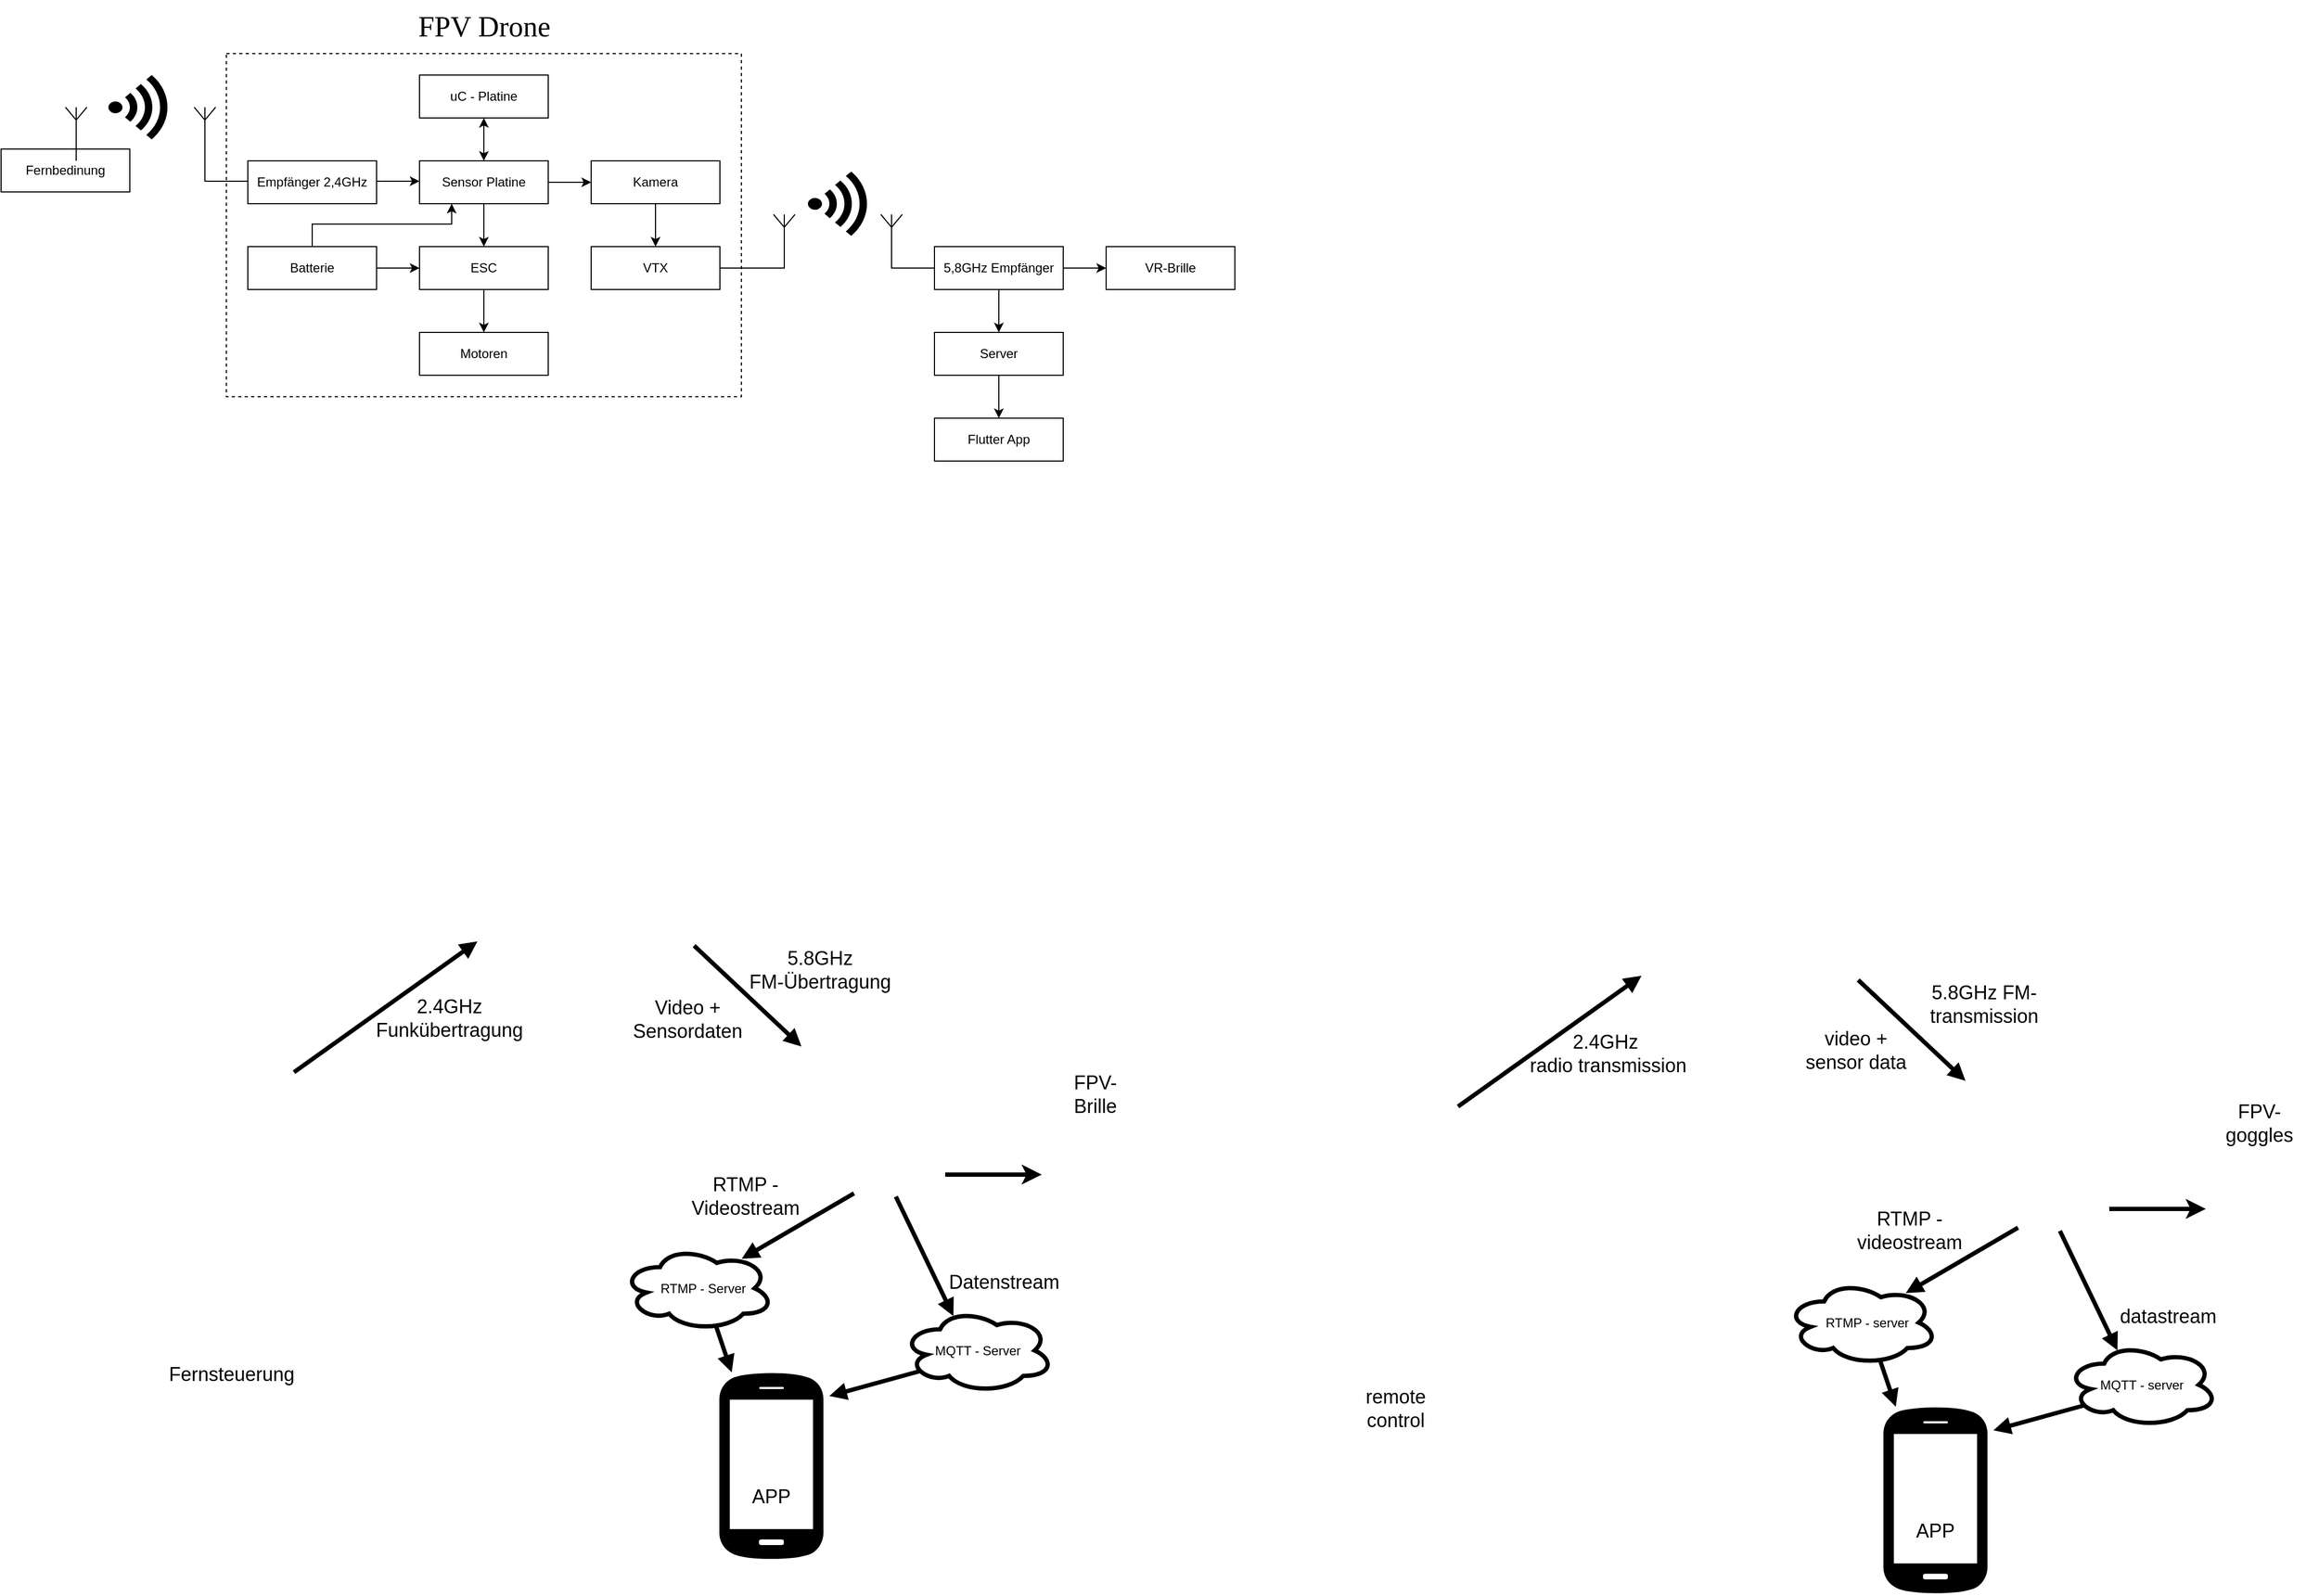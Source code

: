 <mxfile version="24.1.0" type="device">
  <diagram name="Seite-1" id="pfCEiYjsCeP78EX_pHVQ">
    <mxGraphModel dx="1687" dy="993" grid="0" gridSize="10" guides="1" tooltips="1" connect="1" arrows="1" fold="1" page="1" pageScale="1" pageWidth="1169" pageHeight="827" background="#FFFFFF" math="0" shadow="0">
      <root>
        <mxCell id="0" />
        <mxCell id="1" parent="0" />
        <mxCell id="mrsANiAnsjSYnMeVVTr--11" value="" style="rounded=0;whiteSpace=wrap;html=1;fillColor=none;dashed=1;connectable=0;" parent="1" vertex="1">
          <mxGeometry x="220" y="181" width="480" height="320" as="geometry" />
        </mxCell>
        <mxCell id="e-z7ntLDfmXItiGVWMEw-10" style="edgeStyle=orthogonalEdgeStyle;rounded=0;orthogonalLoop=1;jettySize=auto;html=1;entryX=0.5;entryY=0;entryDx=0;entryDy=0;startArrow=classic;startFill=1;" parent="1" source="e-z7ntLDfmXItiGVWMEw-1" target="e-z7ntLDfmXItiGVWMEw-2" edge="1">
          <mxGeometry relative="1" as="geometry" />
        </mxCell>
        <mxCell id="e-z7ntLDfmXItiGVWMEw-1" value="uC - Platine" style="rounded=0;whiteSpace=wrap;html=1;" parent="1" vertex="1">
          <mxGeometry x="400" y="201" width="120" height="40" as="geometry" />
        </mxCell>
        <mxCell id="e-z7ntLDfmXItiGVWMEw-11" style="edgeStyle=orthogonalEdgeStyle;rounded=0;orthogonalLoop=1;jettySize=auto;html=1;entryX=0;entryY=0.5;entryDx=0;entryDy=0;" parent="1" source="e-z7ntLDfmXItiGVWMEw-2" target="e-z7ntLDfmXItiGVWMEw-3" edge="1">
          <mxGeometry relative="1" as="geometry" />
        </mxCell>
        <mxCell id="e-z7ntLDfmXItiGVWMEw-13" style="edgeStyle=orthogonalEdgeStyle;rounded=0;orthogonalLoop=1;jettySize=auto;html=1;entryX=0.5;entryY=0;entryDx=0;entryDy=0;" parent="1" source="e-z7ntLDfmXItiGVWMEw-2" target="e-z7ntLDfmXItiGVWMEw-6" edge="1">
          <mxGeometry relative="1" as="geometry" />
        </mxCell>
        <mxCell id="e-z7ntLDfmXItiGVWMEw-2" value="Sensor Platine" style="rounded=0;whiteSpace=wrap;html=1;" parent="1" vertex="1">
          <mxGeometry x="400" y="281" width="120" height="40" as="geometry" />
        </mxCell>
        <mxCell id="e-z7ntLDfmXItiGVWMEw-12" style="edgeStyle=orthogonalEdgeStyle;rounded=0;orthogonalLoop=1;jettySize=auto;html=1;entryX=0.5;entryY=0;entryDx=0;entryDy=0;" parent="1" source="e-z7ntLDfmXItiGVWMEw-3" target="e-z7ntLDfmXItiGVWMEw-4" edge="1">
          <mxGeometry relative="1" as="geometry" />
        </mxCell>
        <mxCell id="e-z7ntLDfmXItiGVWMEw-3" value="Kamera" style="rounded=0;whiteSpace=wrap;html=1;" parent="1" vertex="1">
          <mxGeometry x="560" y="281" width="120" height="40" as="geometry" />
        </mxCell>
        <mxCell id="e-z7ntLDfmXItiGVWMEw-4" value="VTX" style="rounded=0;whiteSpace=wrap;html=1;" parent="1" vertex="1">
          <mxGeometry x="560" y="361" width="120" height="40" as="geometry" />
        </mxCell>
        <mxCell id="e-z7ntLDfmXItiGVWMEw-9" style="edgeStyle=orthogonalEdgeStyle;rounded=0;orthogonalLoop=1;jettySize=auto;html=1;" parent="1" source="e-z7ntLDfmXItiGVWMEw-5" target="e-z7ntLDfmXItiGVWMEw-2" edge="1">
          <mxGeometry relative="1" as="geometry">
            <Array as="points">
              <mxPoint x="390" y="300" />
              <mxPoint x="390" y="300" />
            </Array>
          </mxGeometry>
        </mxCell>
        <mxCell id="e-z7ntLDfmXItiGVWMEw-5" value="Empfänger 2,4GHz" style="rounded=0;whiteSpace=wrap;html=1;" parent="1" vertex="1">
          <mxGeometry x="240" y="281" width="120" height="40" as="geometry" />
        </mxCell>
        <mxCell id="e-z7ntLDfmXItiGVWMEw-14" style="edgeStyle=orthogonalEdgeStyle;rounded=0;orthogonalLoop=1;jettySize=auto;html=1;entryX=0.5;entryY=0;entryDx=0;entryDy=0;" parent="1" source="e-z7ntLDfmXItiGVWMEw-6" target="e-z7ntLDfmXItiGVWMEw-8" edge="1">
          <mxGeometry relative="1" as="geometry" />
        </mxCell>
        <mxCell id="e-z7ntLDfmXItiGVWMEw-6" value="ESC" style="rounded=0;whiteSpace=wrap;html=1;" parent="1" vertex="1">
          <mxGeometry x="400" y="361" width="120" height="40" as="geometry" />
        </mxCell>
        <mxCell id="e-z7ntLDfmXItiGVWMEw-15" style="edgeStyle=orthogonalEdgeStyle;rounded=0;orthogonalLoop=1;jettySize=auto;html=1;entryX=0.25;entryY=1;entryDx=0;entryDy=0;" parent="1" source="e-z7ntLDfmXItiGVWMEw-7" target="e-z7ntLDfmXItiGVWMEw-2" edge="1">
          <mxGeometry relative="1" as="geometry">
            <mxPoint x="370" y="311" as="targetPoint" />
            <Array as="points">
              <mxPoint x="300" y="340" />
              <mxPoint x="430" y="340" />
            </Array>
          </mxGeometry>
        </mxCell>
        <mxCell id="e-z7ntLDfmXItiGVWMEw-17" value="" style="edgeStyle=orthogonalEdgeStyle;rounded=0;orthogonalLoop=1;jettySize=auto;html=1;" parent="1" source="e-z7ntLDfmXItiGVWMEw-7" target="e-z7ntLDfmXItiGVWMEw-6" edge="1">
          <mxGeometry relative="1" as="geometry" />
        </mxCell>
        <mxCell id="e-z7ntLDfmXItiGVWMEw-7" value="Batterie" style="rounded=0;whiteSpace=wrap;html=1;" parent="1" vertex="1">
          <mxGeometry x="240" y="361" width="120" height="40" as="geometry" />
        </mxCell>
        <mxCell id="e-z7ntLDfmXItiGVWMEw-8" value="Motoren" style="rounded=0;whiteSpace=wrap;html=1;" parent="1" vertex="1">
          <mxGeometry x="400" y="441" width="120" height="40" as="geometry" />
        </mxCell>
        <mxCell id="mrsANiAnsjSYnMeVVTr--3" style="edgeStyle=orthogonalEdgeStyle;rounded=0;orthogonalLoop=1;jettySize=auto;html=1;entryX=0;entryY=0.5;entryDx=0;entryDy=0;endArrow=none;endFill=0;" parent="1" source="mrsANiAnsjSYnMeVVTr--1" target="e-z7ntLDfmXItiGVWMEw-5" edge="1">
          <mxGeometry relative="1" as="geometry">
            <Array as="points">
              <mxPoint x="200" y="300" />
              <mxPoint x="240" y="300" />
            </Array>
          </mxGeometry>
        </mxCell>
        <mxCell id="mrsANiAnsjSYnMeVVTr--1" value="" style="verticalLabelPosition=bottom;shadow=0;dashed=0;align=center;html=1;verticalAlign=top;shape=mxgraph.electrical.radio.aerial_-_antenna_1;" parent="1" vertex="1">
          <mxGeometry x="190" y="231" width="20" height="30" as="geometry" />
        </mxCell>
        <mxCell id="mrsANiAnsjSYnMeVVTr--6" value="Fernbedinung" style="whiteSpace=wrap;html=1;" parent="1" vertex="1">
          <mxGeometry x="10" y="270" width="120" height="40" as="geometry" />
        </mxCell>
        <mxCell id="mrsANiAnsjSYnMeVVTr--8" style="edgeStyle=orthogonalEdgeStyle;rounded=0;orthogonalLoop=1;jettySize=auto;html=1;entryX=0.5;entryY=0;entryDx=0;entryDy=0;endArrow=none;endFill=0;" parent="1" source="mrsANiAnsjSYnMeVVTr--7" edge="1">
          <mxGeometry relative="1" as="geometry">
            <mxPoint x="80.0" y="281" as="targetPoint" />
          </mxGeometry>
        </mxCell>
        <mxCell id="mrsANiAnsjSYnMeVVTr--7" value="" style="verticalLabelPosition=bottom;shadow=0;dashed=0;align=center;html=1;verticalAlign=top;shape=mxgraph.electrical.radio.aerial_-_antenna_1;" parent="1" vertex="1">
          <mxGeometry x="70" y="231" width="20" height="30" as="geometry" />
        </mxCell>
        <mxCell id="mrsANiAnsjSYnMeVVTr--9" value="" style="sketch=0;pointerEvents=1;shadow=0;dashed=0;html=1;strokeColor=none;labelPosition=center;verticalLabelPosition=bottom;verticalAlign=top;align=center;fillColor=#000000;shape=mxgraph.mscae.enterprise.wireless_connection" parent="1" vertex="1">
          <mxGeometry x="110" y="201" width="60" height="60" as="geometry" />
        </mxCell>
        <mxCell id="mrsANiAnsjSYnMeVVTr--15" style="edgeStyle=orthogonalEdgeStyle;rounded=0;orthogonalLoop=1;jettySize=auto;html=1;endArrow=none;endFill=0;" parent="1" source="mrsANiAnsjSYnMeVVTr--12" edge="1">
          <mxGeometry relative="1" as="geometry">
            <mxPoint x="680" y="381" as="targetPoint" />
            <Array as="points">
              <mxPoint x="740" y="381" />
            </Array>
          </mxGeometry>
        </mxCell>
        <mxCell id="mrsANiAnsjSYnMeVVTr--12" value="" style="verticalLabelPosition=bottom;shadow=0;dashed=0;align=center;html=1;verticalAlign=top;shape=mxgraph.electrical.radio.aerial_-_antenna_1;" parent="1" vertex="1">
          <mxGeometry x="730" y="331" width="20" height="30" as="geometry" />
        </mxCell>
        <mxCell id="mrsANiAnsjSYnMeVVTr--18" style="edgeStyle=orthogonalEdgeStyle;rounded=0;orthogonalLoop=1;jettySize=auto;html=1;entryX=0;entryY=0.5;entryDx=0;entryDy=0;endArrow=none;endFill=0;" parent="1" source="mrsANiAnsjSYnMeVVTr--16" target="mrsANiAnsjSYnMeVVTr--17" edge="1">
          <mxGeometry relative="1" as="geometry">
            <Array as="points">
              <mxPoint x="840" y="381" />
            </Array>
          </mxGeometry>
        </mxCell>
        <mxCell id="mrsANiAnsjSYnMeVVTr--16" value="" style="verticalLabelPosition=bottom;shadow=0;dashed=0;align=center;html=1;verticalAlign=top;shape=mxgraph.electrical.radio.aerial_-_antenna_1;" parent="1" vertex="1">
          <mxGeometry x="830" y="331" width="20" height="30" as="geometry" />
        </mxCell>
        <mxCell id="mrsANiAnsjSYnMeVVTr--21" value="" style="edgeStyle=orthogonalEdgeStyle;rounded=0;orthogonalLoop=1;jettySize=auto;html=1;" parent="1" source="mrsANiAnsjSYnMeVVTr--17" target="mrsANiAnsjSYnMeVVTr--20" edge="1">
          <mxGeometry relative="1" as="geometry" />
        </mxCell>
        <mxCell id="mrsANiAnsjSYnMeVVTr--23" value="" style="edgeStyle=orthogonalEdgeStyle;rounded=0;orthogonalLoop=1;jettySize=auto;html=1;" parent="1" source="mrsANiAnsjSYnMeVVTr--17" target="mrsANiAnsjSYnMeVVTr--22" edge="1">
          <mxGeometry relative="1" as="geometry" />
        </mxCell>
        <mxCell id="mrsANiAnsjSYnMeVVTr--17" value="5,8GHz Empfänger" style="rounded=0;whiteSpace=wrap;html=1;" parent="1" vertex="1">
          <mxGeometry x="880" y="361" width="120" height="40" as="geometry" />
        </mxCell>
        <mxCell id="mrsANiAnsjSYnMeVVTr--19" value="" style="sketch=0;pointerEvents=1;shadow=0;dashed=0;html=1;strokeColor=none;labelPosition=center;verticalLabelPosition=bottom;verticalAlign=top;align=center;fillColor=#000000;shape=mxgraph.mscae.enterprise.wireless_connection;direction=east;" parent="1" vertex="1">
          <mxGeometry x="762" y="291" width="60" height="60" as="geometry" />
        </mxCell>
        <mxCell id="mrsANiAnsjSYnMeVVTr--20" value="VR-Brille" style="rounded=0;whiteSpace=wrap;html=1;" parent="1" vertex="1">
          <mxGeometry x="1040" y="361" width="120" height="40" as="geometry" />
        </mxCell>
        <mxCell id="mrsANiAnsjSYnMeVVTr--25" value="" style="edgeStyle=orthogonalEdgeStyle;rounded=0;orthogonalLoop=1;jettySize=auto;html=1;" parent="1" source="mrsANiAnsjSYnMeVVTr--22" target="mrsANiAnsjSYnMeVVTr--24" edge="1">
          <mxGeometry relative="1" as="geometry" />
        </mxCell>
        <mxCell id="mrsANiAnsjSYnMeVVTr--22" value="Server" style="rounded=0;whiteSpace=wrap;html=1;" parent="1" vertex="1">
          <mxGeometry x="880" y="441" width="120" height="40" as="geometry" />
        </mxCell>
        <mxCell id="mrsANiAnsjSYnMeVVTr--24" value="Flutter App" style="rounded=0;whiteSpace=wrap;html=1;" parent="1" vertex="1">
          <mxGeometry x="880" y="521" width="120" height="40" as="geometry" />
        </mxCell>
        <mxCell id="mrsANiAnsjSYnMeVVTr--26" value="&lt;font face=&quot;Verdana&quot; style=&quot;font-size: 27px;&quot;&gt;FPV Drone&lt;/font&gt;" style="text;html=1;align=center;verticalAlign=middle;resizable=0;points=[];autosize=1;strokeColor=none;fillColor=none;" parent="1" vertex="1">
          <mxGeometry x="375" y="131" width="170" height="50" as="geometry" />
        </mxCell>
        <mxCell id="LUxuQyWUUqX6M0QpO3Is-6" value="" style="shape=image;verticalLabelPosition=bottom;labelBackgroundColor=default;verticalAlign=top;aspect=fixed;imageAspect=0;image=https://static.thenounproject.com/png/3015-200.png;connectable=0;imageBackground=none;" parent="1" vertex="1">
          <mxGeometry x="100" y="1127" width="260" height="260" as="geometry" />
        </mxCell>
        <mxCell id="LUxuQyWUUqX6M0QpO3Is-7" value="" style="sketch=0;pointerEvents=1;shadow=0;dashed=0;html=1;strokeColor=#000000;fillColor=#000000;labelPosition=center;verticalLabelPosition=bottom;verticalAlign=top;outlineConnect=0;align=center;shape=mxgraph.office.devices.cell_phone_android_standalone;aspect=fixed;connectable=0;fillStyle=solid;" parent="1" vertex="1">
          <mxGeometry x="680" y="1410" width="95.99" height="176" as="geometry" />
        </mxCell>
        <mxCell id="LUxuQyWUUqX6M0QpO3Is-9" value="" style="shape=image;verticalLabelPosition=bottom;labelBackgroundColor=default;verticalAlign=top;aspect=fixed;imageAspect=0;image=https://cdn-icons-png.flaticon.com/512/2971/2971466.png;connectable=0;" parent="1" vertex="1">
          <mxGeometry x="970" y="1174.46" width="114.18" height="114.18" as="geometry" />
        </mxCell>
        <mxCell id="LUxuQyWUUqX6M0QpO3Is-10" value="" style="shape=image;verticalLabelPosition=bottom;labelBackgroundColor=default;verticalAlign=top;aspect=fixed;imageAspect=0;image=https://cdn.discordapp.com/attachments/1110259607466688633/1150700810494296134/3454400-200.png;connectable=0;imageBackground=none;" parent="1" vertex="1">
          <mxGeometry x="740" y="1097" width="155" height="155" as="geometry" />
        </mxCell>
        <mxCell id="LUxuQyWUUqX6M0QpO3Is-14" value="" style="shape=image;verticalLabelPosition=bottom;labelBackgroundColor=default;verticalAlign=top;aspect=fixed;imageAspect=0;image=https://uxwing.com/wp-content/themes/uxwing/download/computers-mobile-hardware/camera-drone-icon.png;connectable=0;" parent="1" vertex="1">
          <mxGeometry x="450" y="887" width="222" height="120.54" as="geometry" />
        </mxCell>
        <mxCell id="LUxuQyWUUqX6M0QpO3Is-16" value="" style="endArrow=none;html=1;rounded=0;endSize=6;strokeWidth=4;startArrow=block;startFill=1;exitX=0.79;exitY=0.152;exitDx=0;exitDy=0;exitPerimeter=0;" parent="1" source="Fbvp6mkSD9SLVdUTXd6Y-1" edge="1">
          <mxGeometry width="50" height="50" relative="1" as="geometry">
            <mxPoint x="709" y="1306.54" as="sourcePoint" />
            <mxPoint x="805" y="1244" as="targetPoint" />
          </mxGeometry>
        </mxCell>
        <mxCell id="LUxuQyWUUqX6M0QpO3Is-17" value="" style="endArrow=classic;html=1;rounded=0;endSize=6;strokeWidth=4;startArrow=none;startFill=0;endFill=1;" parent="1" edge="1">
          <mxGeometry width="50" height="50" relative="1" as="geometry">
            <mxPoint x="890" y="1226.46" as="sourcePoint" />
            <mxPoint x="980" y="1226.46" as="targetPoint" />
          </mxGeometry>
        </mxCell>
        <mxCell id="LUxuQyWUUqX6M0QpO3Is-20" value="" style="shape=image;verticalLabelPosition=bottom;labelBackgroundColor=default;verticalAlign=top;aspect=fixed;imageAspect=0;image=https://static-00.iconduck.com/assets.00/flutter-plain-icon-1655x2048-tm6fsmjb.png;" parent="1" vertex="1">
          <mxGeometry x="708.19" y="1445" width="39.6" height="49" as="geometry" />
        </mxCell>
        <mxCell id="Nm9FiPeXOyiOZc-6Y2Ar-4" value="&lt;font style=&quot;font-size: 18px;&quot;&gt;Fernsteuerung&lt;/font&gt;" style="text;html=1;strokeColor=none;fillColor=none;align=center;verticalAlign=middle;whiteSpace=wrap;rounded=0;" parent="1" vertex="1">
          <mxGeometry x="195" y="1398" width="60" height="30" as="geometry" />
        </mxCell>
        <mxCell id="Nm9FiPeXOyiOZc-6Y2Ar-7" value="&lt;font style=&quot;font-size: 18px;&quot;&gt;2.4GHz Funkübertragung&lt;/font&gt;" style="text;html=1;strokeColor=none;fillColor=none;align=center;verticalAlign=middle;whiteSpace=wrap;rounded=0;" parent="1" vertex="1">
          <mxGeometry x="398" y="1066" width="60" height="30" as="geometry" />
        </mxCell>
        <mxCell id="Nm9FiPeXOyiOZc-6Y2Ar-9" value="&lt;font style=&quot;font-size: 18px;&quot;&gt;Video + Sensordaten&lt;/font&gt;" style="text;html=1;strokeColor=none;fillColor=none;align=center;verticalAlign=middle;whiteSpace=wrap;rounded=0;" parent="1" vertex="1">
          <mxGeometry x="620" y="1067" width="60" height="30" as="geometry" />
        </mxCell>
        <mxCell id="Nm9FiPeXOyiOZc-6Y2Ar-10" value="&lt;font style=&quot;font-size: 18px;&quot;&gt;5.8GHz FM-Übertragung&lt;br&gt;&lt;/font&gt;" style="text;html=1;strokeColor=none;fillColor=none;align=center;verticalAlign=middle;whiteSpace=wrap;rounded=0;" parent="1" vertex="1">
          <mxGeometry x="700" y="1021" width="147" height="30" as="geometry" />
        </mxCell>
        <mxCell id="Nm9FiPeXOyiOZc-6Y2Ar-14" value="&lt;font style=&quot;font-size: 18px;&quot;&gt;RTMP - Videostream&lt;/font&gt;" style="text;html=1;strokeColor=none;fillColor=none;align=center;verticalAlign=middle;whiteSpace=wrap;rounded=0;" parent="1" vertex="1">
          <mxGeometry x="654" y="1232" width="100" height="30" as="geometry" />
        </mxCell>
        <mxCell id="Nm9FiPeXOyiOZc-6Y2Ar-15" value="&lt;font style=&quot;font-size: 18px;&quot;&gt;FPV-Brille&lt;/font&gt;" style="text;html=1;strokeColor=none;fillColor=none;align=center;verticalAlign=middle;whiteSpace=wrap;rounded=0;" parent="1" vertex="1">
          <mxGeometry x="1000" y="1137" width="60" height="30" as="geometry" />
        </mxCell>
        <mxCell id="Nm9FiPeXOyiOZc-6Y2Ar-16" value="&lt;font style=&quot;font-size: 18px;&quot;&gt;APP&lt;/font&gt;" style="text;html=1;strokeColor=none;fillColor=none;align=center;verticalAlign=middle;whiteSpace=wrap;rounded=0;" parent="1" vertex="1">
          <mxGeometry x="697.99" y="1502" width="60" height="50" as="geometry" />
        </mxCell>
        <mxCell id="Nm9FiPeXOyiOZc-6Y2Ar-18" value="MQTT - Server" style="ellipse;shape=cloud;whiteSpace=wrap;html=1;strokeWidth=4;" parent="1" vertex="1">
          <mxGeometry x="850" y="1351" width="141" height="79" as="geometry" />
        </mxCell>
        <mxCell id="Nm9FiPeXOyiOZc-6Y2Ar-19" value="" style="endArrow=none;html=1;rounded=0;endSize=6;strokeWidth=4;startArrow=block;startFill=1;exitX=0.338;exitY=0.095;exitDx=0;exitDy=0;exitPerimeter=0;" parent="1" source="Nm9FiPeXOyiOZc-6Y2Ar-18" edge="1">
          <mxGeometry width="50" height="50" relative="1" as="geometry">
            <mxPoint x="738" y="1366" as="sourcePoint" />
            <mxPoint x="844" y="1247" as="targetPoint" />
          </mxGeometry>
        </mxCell>
        <mxCell id="Nm9FiPeXOyiOZc-6Y2Ar-21" value="" style="endArrow=none;html=1;rounded=0;endSize=6;strokeWidth=4;startArrow=block;startFill=1;entryX=0.097;entryY=0.667;entryDx=0;entryDy=0;entryPerimeter=0;" parent="1" edge="1">
          <mxGeometry width="50" height="50" relative="1" as="geometry">
            <mxPoint x="782" y="1433" as="sourcePoint" />
            <mxPoint x="865.677" y="1410.003" as="targetPoint" />
          </mxGeometry>
        </mxCell>
        <mxCell id="Nm9FiPeXOyiOZc-6Y2Ar-23" value="&lt;font style=&quot;font-size: 18px;&quot;&gt;Datenstream&lt;/font&gt;" style="text;html=1;strokeColor=none;fillColor=none;align=center;verticalAlign=middle;whiteSpace=wrap;rounded=0;" parent="1" vertex="1">
          <mxGeometry x="895" y="1312" width="100" height="30" as="geometry" />
        </mxCell>
        <mxCell id="Nm9FiPeXOyiOZc-6Y2Ar-24" value="" style="endArrow=none;html=1;rounded=0;endSize=6;strokeWidth=4;startArrow=block;startFill=1;" parent="1" edge="1">
          <mxGeometry width="50" height="50" relative="1" as="geometry">
            <mxPoint x="454" y="1009" as="sourcePoint" />
            <mxPoint x="283" y="1131" as="targetPoint" />
          </mxGeometry>
        </mxCell>
        <mxCell id="Nm9FiPeXOyiOZc-6Y2Ar-25" value="" style="endArrow=none;html=1;rounded=0;endSize=6;strokeWidth=4;startArrow=block;startFill=1;" parent="1" edge="1">
          <mxGeometry width="50" height="50" relative="1" as="geometry">
            <mxPoint x="756" y="1107" as="sourcePoint" />
            <mxPoint x="656" y="1013" as="targetPoint" />
          </mxGeometry>
        </mxCell>
        <mxCell id="Fbvp6mkSD9SLVdUTXd6Y-1" value="&amp;nbsp;&amp;nbsp; RTMP - Server" style="ellipse;shape=cloud;whiteSpace=wrap;html=1;strokeWidth=4;" parent="1" vertex="1">
          <mxGeometry x="589" y="1293" width="141" height="79" as="geometry" />
        </mxCell>
        <mxCell id="Fbvp6mkSD9SLVdUTXd6Y-2" value="" style="endArrow=none;html=1;rounded=0;endSize=6;strokeWidth=4;startArrow=block;startFill=1;entryX=0.621;entryY=0.953;entryDx=0;entryDy=0;entryPerimeter=0;" parent="1" target="Fbvp6mkSD9SLVdUTXd6Y-1" edge="1">
          <mxGeometry width="50" height="50" relative="1" as="geometry">
            <mxPoint x="691" y="1411" as="sourcePoint" />
            <mxPoint x="676" y="1374" as="targetPoint" />
          </mxGeometry>
        </mxCell>
        <mxCell id="gutVj2C_H3YP6-hFQAB7-1" value="" style="shape=image;verticalLabelPosition=bottom;labelBackgroundColor=default;verticalAlign=top;aspect=fixed;imageAspect=0;image=https://static.thenounproject.com/png/3015-200.png;connectable=0;imageBackground=none;" parent="1" vertex="1">
          <mxGeometry x="1180" y="1159" width="260" height="260" as="geometry" />
        </mxCell>
        <mxCell id="gutVj2C_H3YP6-hFQAB7-2" value="" style="sketch=0;pointerEvents=1;shadow=0;dashed=0;html=1;strokeColor=#000000;fillColor=#000000;labelPosition=center;verticalLabelPosition=bottom;verticalAlign=top;outlineConnect=0;align=center;shape=mxgraph.office.devices.cell_phone_android_standalone;aspect=fixed;connectable=0;fillStyle=solid;" parent="1" vertex="1">
          <mxGeometry x="1765" y="1442" width="95.99" height="176" as="geometry" />
        </mxCell>
        <mxCell id="gutVj2C_H3YP6-hFQAB7-3" value="" style="shape=image;verticalLabelPosition=bottom;labelBackgroundColor=default;verticalAlign=top;aspect=fixed;imageAspect=0;image=https://cdn-icons-png.flaticon.com/512/2971/2971466.png;connectable=0;" parent="1" vertex="1">
          <mxGeometry x="2055" y="1206.46" width="114.18" height="114.18" as="geometry" />
        </mxCell>
        <mxCell id="gutVj2C_H3YP6-hFQAB7-4" value="" style="shape=image;verticalLabelPosition=bottom;labelBackgroundColor=default;verticalAlign=top;aspect=fixed;imageAspect=0;image=https://cdn.discordapp.com/attachments/1110259607466688633/1150700810494296134/3454400-200.png;connectable=0;imageBackground=none;" parent="1" vertex="1">
          <mxGeometry x="1825" y="1129" width="155" height="155" as="geometry" />
        </mxCell>
        <mxCell id="gutVj2C_H3YP6-hFQAB7-5" value="" style="shape=image;verticalLabelPosition=bottom;labelBackgroundColor=default;verticalAlign=top;aspect=fixed;imageAspect=0;image=https://uxwing.com/wp-content/themes/uxwing/download/computers-mobile-hardware/camera-drone-icon.png;connectable=0;" parent="1" vertex="1">
          <mxGeometry x="1535" y="919" width="222" height="120.54" as="geometry" />
        </mxCell>
        <mxCell id="gutVj2C_H3YP6-hFQAB7-6" value="" style="endArrow=none;html=1;rounded=0;endSize=6;strokeWidth=4;startArrow=block;startFill=1;exitX=0.79;exitY=0.152;exitDx=0;exitDy=0;exitPerimeter=0;" parent="1" source="gutVj2C_H3YP6-hFQAB7-22" edge="1">
          <mxGeometry width="50" height="50" relative="1" as="geometry">
            <mxPoint x="1794" y="1338.54" as="sourcePoint" />
            <mxPoint x="1890" y="1276" as="targetPoint" />
          </mxGeometry>
        </mxCell>
        <mxCell id="gutVj2C_H3YP6-hFQAB7-7" value="" style="endArrow=classic;html=1;rounded=0;endSize=6;strokeWidth=4;startArrow=none;startFill=0;endFill=1;" parent="1" edge="1">
          <mxGeometry width="50" height="50" relative="1" as="geometry">
            <mxPoint x="1975" y="1258.46" as="sourcePoint" />
            <mxPoint x="2065" y="1258.46" as="targetPoint" />
          </mxGeometry>
        </mxCell>
        <mxCell id="gutVj2C_H3YP6-hFQAB7-8" value="" style="shape=image;verticalLabelPosition=bottom;labelBackgroundColor=default;verticalAlign=top;aspect=fixed;imageAspect=0;image=https://static-00.iconduck.com/assets.00/flutter-plain-icon-1655x2048-tm6fsmjb.png;" parent="1" vertex="1">
          <mxGeometry x="1793.19" y="1477" width="39.6" height="49" as="geometry" />
        </mxCell>
        <mxCell id="gutVj2C_H3YP6-hFQAB7-9" value="&lt;font style=&quot;font-size: 18px;&quot;&gt;remote control&lt;/font&gt;" style="text;html=1;strokeColor=none;fillColor=none;align=center;verticalAlign=middle;whiteSpace=wrap;rounded=0;" parent="1" vertex="1">
          <mxGeometry x="1280" y="1430" width="60" height="30" as="geometry" />
        </mxCell>
        <mxCell id="gutVj2C_H3YP6-hFQAB7-10" value="&lt;font style=&quot;font-size: 18px;&quot;&gt;2.4GHz&amp;nbsp;&lt;/font&gt;&lt;div&gt;&lt;font style=&quot;font-size: 18px;&quot;&gt;radio transmission&lt;/font&gt;&lt;/div&gt;" style="text;html=1;strokeColor=none;fillColor=none;align=center;verticalAlign=middle;whiteSpace=wrap;rounded=0;" parent="1" vertex="1">
          <mxGeometry x="1430" y="1099" width="156" height="30" as="geometry" />
        </mxCell>
        <mxCell id="gutVj2C_H3YP6-hFQAB7-11" value="&lt;font style=&quot;font-size: 18px;&quot;&gt;video + sensor data&lt;/font&gt;" style="text;html=1;strokeColor=none;fillColor=none;align=center;verticalAlign=middle;whiteSpace=wrap;rounded=0;" parent="1" vertex="1">
          <mxGeometry x="1689" y="1096" width="100" height="30" as="geometry" />
        </mxCell>
        <mxCell id="gutVj2C_H3YP6-hFQAB7-12" value="&lt;font style=&quot;font-size: 18px;&quot;&gt;5.8GHz FM-transmission&lt;br&gt;&lt;/font&gt;" style="text;html=1;strokeColor=none;fillColor=none;align=center;verticalAlign=middle;whiteSpace=wrap;rounded=0;" parent="1" vertex="1">
          <mxGeometry x="1785" y="1053" width="147" height="30" as="geometry" />
        </mxCell>
        <mxCell id="gutVj2C_H3YP6-hFQAB7-13" value="&lt;font style=&quot;font-size: 18px;&quot;&gt;RTMP - videostream&lt;/font&gt;" style="text;html=1;strokeColor=none;fillColor=none;align=center;verticalAlign=middle;whiteSpace=wrap;rounded=0;" parent="1" vertex="1">
          <mxGeometry x="1739" y="1264" width="100" height="30" as="geometry" />
        </mxCell>
        <mxCell id="gutVj2C_H3YP6-hFQAB7-14" value="&lt;font style=&quot;font-size: 18px;&quot;&gt;FPV-goggles&lt;/font&gt;" style="text;html=1;strokeColor=none;fillColor=none;align=center;verticalAlign=middle;whiteSpace=wrap;rounded=0;" parent="1" vertex="1">
          <mxGeometry x="2085" y="1164" width="60" height="30" as="geometry" />
        </mxCell>
        <mxCell id="gutVj2C_H3YP6-hFQAB7-15" value="&lt;font style=&quot;font-size: 18px;&quot;&gt;APP&lt;/font&gt;" style="text;html=1;strokeColor=none;fillColor=none;align=center;verticalAlign=middle;whiteSpace=wrap;rounded=0;" parent="1" vertex="1">
          <mxGeometry x="1782.99" y="1534" width="60" height="50" as="geometry" />
        </mxCell>
        <mxCell id="gutVj2C_H3YP6-hFQAB7-16" value="MQTT - server" style="ellipse;shape=cloud;whiteSpace=wrap;html=1;strokeWidth=4;" parent="1" vertex="1">
          <mxGeometry x="1935" y="1383" width="141" height="79" as="geometry" />
        </mxCell>
        <mxCell id="gutVj2C_H3YP6-hFQAB7-17" value="" style="endArrow=none;html=1;rounded=0;endSize=6;strokeWidth=4;startArrow=block;startFill=1;exitX=0.338;exitY=0.095;exitDx=0;exitDy=0;exitPerimeter=0;" parent="1" source="gutVj2C_H3YP6-hFQAB7-16" edge="1">
          <mxGeometry width="50" height="50" relative="1" as="geometry">
            <mxPoint x="1823" y="1398" as="sourcePoint" />
            <mxPoint x="1929" y="1279" as="targetPoint" />
          </mxGeometry>
        </mxCell>
        <mxCell id="gutVj2C_H3YP6-hFQAB7-18" value="" style="endArrow=none;html=1;rounded=0;endSize=6;strokeWidth=4;startArrow=block;startFill=1;entryX=0.097;entryY=0.667;entryDx=0;entryDy=0;entryPerimeter=0;" parent="1" edge="1">
          <mxGeometry width="50" height="50" relative="1" as="geometry">
            <mxPoint x="1867" y="1465" as="sourcePoint" />
            <mxPoint x="1950.677" y="1442.003" as="targetPoint" />
          </mxGeometry>
        </mxCell>
        <mxCell id="gutVj2C_H3YP6-hFQAB7-19" value="&lt;font style=&quot;font-size: 18px;&quot;&gt;datastream&lt;/font&gt;" style="text;html=1;strokeColor=none;fillColor=none;align=center;verticalAlign=middle;whiteSpace=wrap;rounded=0;" parent="1" vertex="1">
          <mxGeometry x="1980" y="1344" width="100" height="30" as="geometry" />
        </mxCell>
        <mxCell id="gutVj2C_H3YP6-hFQAB7-20" value="" style="endArrow=none;html=1;rounded=0;endSize=6;strokeWidth=4;startArrow=block;startFill=1;" parent="1" edge="1">
          <mxGeometry width="50" height="50" relative="1" as="geometry">
            <mxPoint x="1539" y="1041" as="sourcePoint" />
            <mxPoint x="1368" y="1163" as="targetPoint" />
          </mxGeometry>
        </mxCell>
        <mxCell id="gutVj2C_H3YP6-hFQAB7-21" value="" style="endArrow=none;html=1;rounded=0;endSize=6;strokeWidth=4;startArrow=block;startFill=1;" parent="1" edge="1">
          <mxGeometry width="50" height="50" relative="1" as="geometry">
            <mxPoint x="1841" y="1139" as="sourcePoint" />
            <mxPoint x="1741" y="1045" as="targetPoint" />
          </mxGeometry>
        </mxCell>
        <mxCell id="gutVj2C_H3YP6-hFQAB7-22" value="&amp;nbsp;&amp;nbsp; RTMP - server" style="ellipse;shape=cloud;whiteSpace=wrap;html=1;strokeWidth=4;" parent="1" vertex="1">
          <mxGeometry x="1674" y="1325" width="141" height="79" as="geometry" />
        </mxCell>
        <mxCell id="gutVj2C_H3YP6-hFQAB7-23" value="" style="endArrow=none;html=1;rounded=0;endSize=6;strokeWidth=4;startArrow=block;startFill=1;entryX=0.621;entryY=0.953;entryDx=0;entryDy=0;entryPerimeter=0;" parent="1" target="gutVj2C_H3YP6-hFQAB7-22" edge="1">
          <mxGeometry width="50" height="50" relative="1" as="geometry">
            <mxPoint x="1776" y="1443" as="sourcePoint" />
            <mxPoint x="1761" y="1406" as="targetPoint" />
          </mxGeometry>
        </mxCell>
      </root>
    </mxGraphModel>
  </diagram>
</mxfile>
